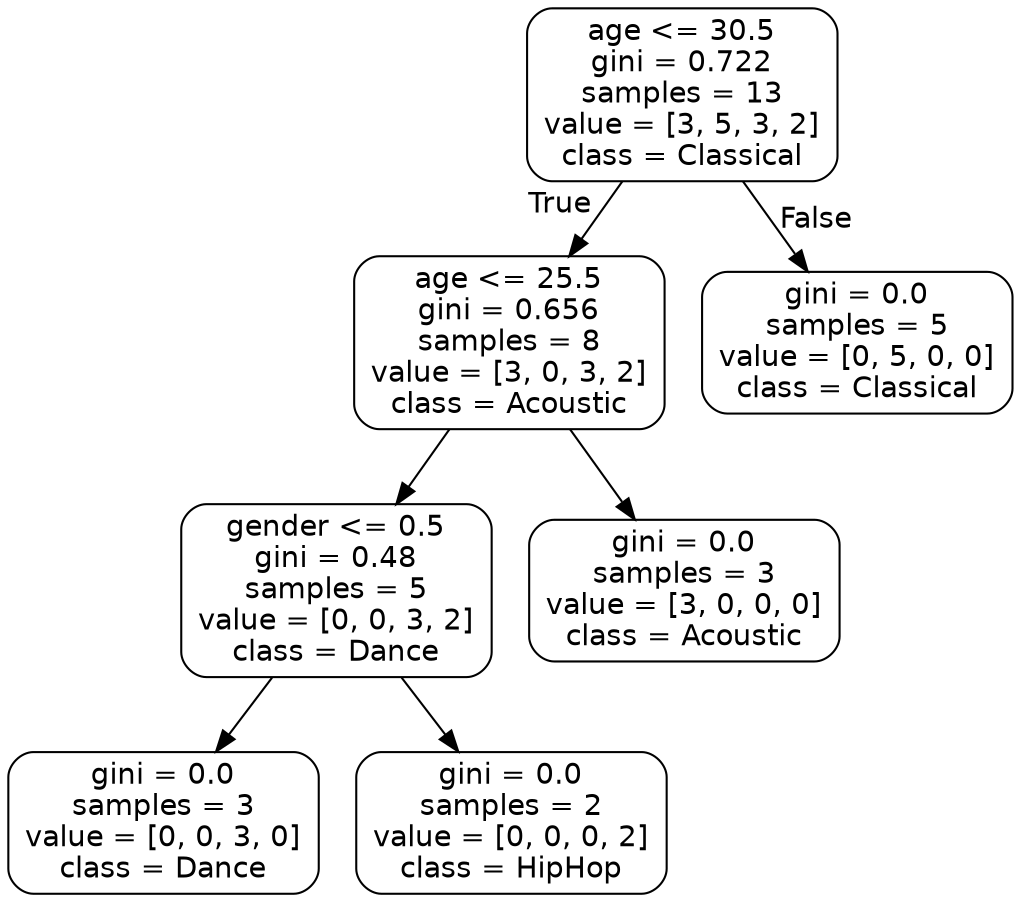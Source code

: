 digraph Tree {
node [shape=box, style="rounded", color="black", fontname="helvetica"] ;
edge [fontname="helvetica"] ;
0 [label="age <= 30.5\ngini = 0.722\nsamples = 13\nvalue = [3, 5, 3, 2]\nclass = Classical"] ;
1 [label="age <= 25.5\ngini = 0.656\nsamples = 8\nvalue = [3, 0, 3, 2]\nclass = Acoustic"] ;
0 -> 1 [labeldistance=2.5, labelangle=45, headlabel="True"] ;
2 [label="gender <= 0.5\ngini = 0.48\nsamples = 5\nvalue = [0, 0, 3, 2]\nclass = Dance"] ;
1 -> 2 ;
3 [label="gini = 0.0\nsamples = 3\nvalue = [0, 0, 3, 0]\nclass = Dance"] ;
2 -> 3 ;
4 [label="gini = 0.0\nsamples = 2\nvalue = [0, 0, 0, 2]\nclass = HipHop"] ;
2 -> 4 ;
5 [label="gini = 0.0\nsamples = 3\nvalue = [3, 0, 0, 0]\nclass = Acoustic"] ;
1 -> 5 ;
6 [label="gini = 0.0\nsamples = 5\nvalue = [0, 5, 0, 0]\nclass = Classical"] ;
0 -> 6 [labeldistance=2.5, labelangle=-45, headlabel="False"] ;
}